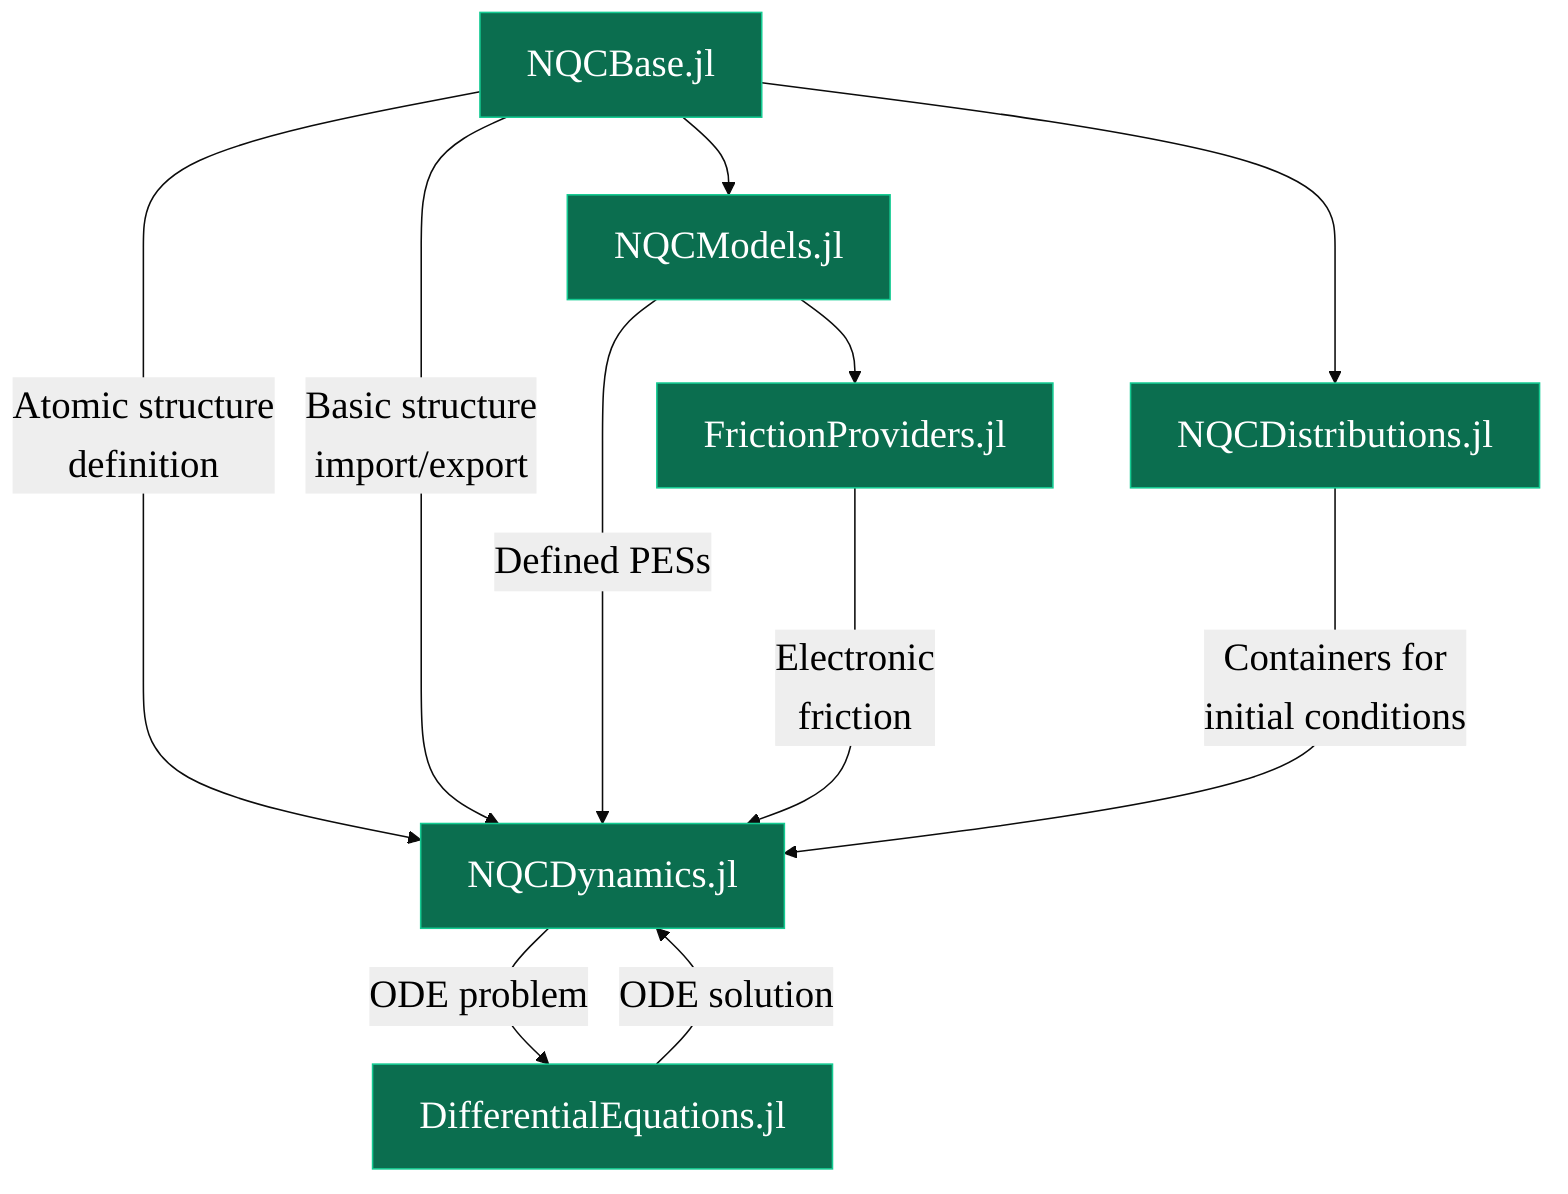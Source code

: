 %%{
    init: {
        'theme': 'base', 
        'themeVariables': { 
            'fontSize': '25px',
            'primaryColor': '#0B6E4F',
            'primaryBorderColor': '#14cb92',
            'primaryTextColor': '#fff',
            'tertiaryTextColor': '#000',
            'fontFamily': 'Lexend',
            'edgeLabelBackground': '#eee'
        }
    }
}%%

graph TB
    NQCBase.jl -- Atomic structure\n definition --> NQCDynamics.jl
    NQCBase.jl -- Basic structure\n import/export --> NQCDynamics.jl
    NQCBase.jl --> NQCModels.jl
    NQCBase.jl --> NQCDistributions.jl
    NQCModels.jl -- Defined PESs --> NQCDynamics.jl
    NQCModels.jl --> FrictionProviders.jl
    FrictionProviders.jl -- Electronic\n friction ---> NQCDynamics.jl
    NQCDistributions.jl -- Containers for\n initial conditions ---> NQCDynamics.jl
    NQCDynamics.jl -- ODE problem --> DifferentialEquations.jl
    DifferentialEquations.jl -- ODE solution --> NQCDynamics.jl
    linkStyle 0,1,2,3,4,5,6,7,8,9 color:black
